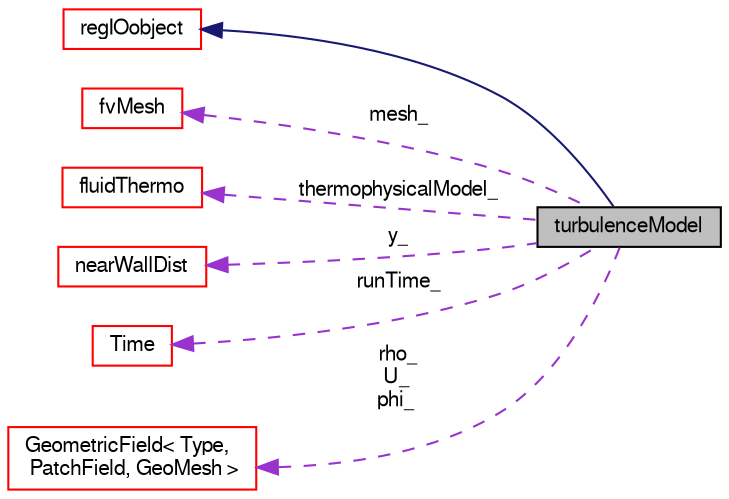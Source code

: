digraph "turbulenceModel"
{
  bgcolor="transparent";
  edge [fontname="FreeSans",fontsize="10",labelfontname="FreeSans",labelfontsize="10"];
  node [fontname="FreeSans",fontsize="10",shape=record];
  rankdir="LR";
  Node24 [label="turbulenceModel",height=0.2,width=0.4,color="black", fillcolor="grey75", style="filled", fontcolor="black"];
  Node25 -> Node24 [dir="back",color="midnightblue",fontsize="10",style="solid",fontname="FreeSans"];
  Node25 [label="regIOobject",height=0.2,width=0.4,color="red",URL="$a26334.html",tooltip="regIOobject is an abstract class derived from IOobject to handle automatic object registration with t..."];
  Node32 -> Node24 [dir="back",color="darkorchid3",fontsize="10",style="dashed",label=" mesh_" ,fontname="FreeSans"];
  Node32 [label="fvMesh",height=0.2,width=0.4,color="red",URL="$a22766.html",tooltip="Mesh data needed to do the Finite Volume discretisation. "];
  Node60 -> Node24 [dir="back",color="darkorchid3",fontsize="10",style="dashed",label=" thermophysicalModel_" ,fontname="FreeSans"];
  Node60 [label="fluidThermo",height=0.2,width=0.4,color="red",URL="$a29758.html",tooltip="Fundamental fluid thermodynamic properties. "];
  Node74 -> Node24 [dir="back",color="darkorchid3",fontsize="10",style="dashed",label=" y_" ,fontname="FreeSans"];
  Node74 [label="nearWallDist",height=0.2,width=0.4,color="red",URL="$a22882.html",tooltip="Distance calculation for cells with face on a wall. Searches pointNeighbours to find closest..."];
  Node81 -> Node24 [dir="back",color="darkorchid3",fontsize="10",style="dashed",label=" runTime_" ,fontname="FreeSans"];
  Node81 [label="Time",height=0.2,width=0.4,color="red",URL="$a26350.html",tooltip="Class to control time during OpenFOAM simulations that is also the top-level objectRegistry. "];
  Node71 -> Node24 [dir="back",color="darkorchid3",fontsize="10",style="dashed",label=" rho_\nU_\nphi_" ,fontname="FreeSans"];
  Node71 [label="GeometricField\< Type,\l PatchField, GeoMesh \>",height=0.2,width=0.4,color="red",URL="$a22434.html",tooltip="Generic GeometricField class. "];
}

